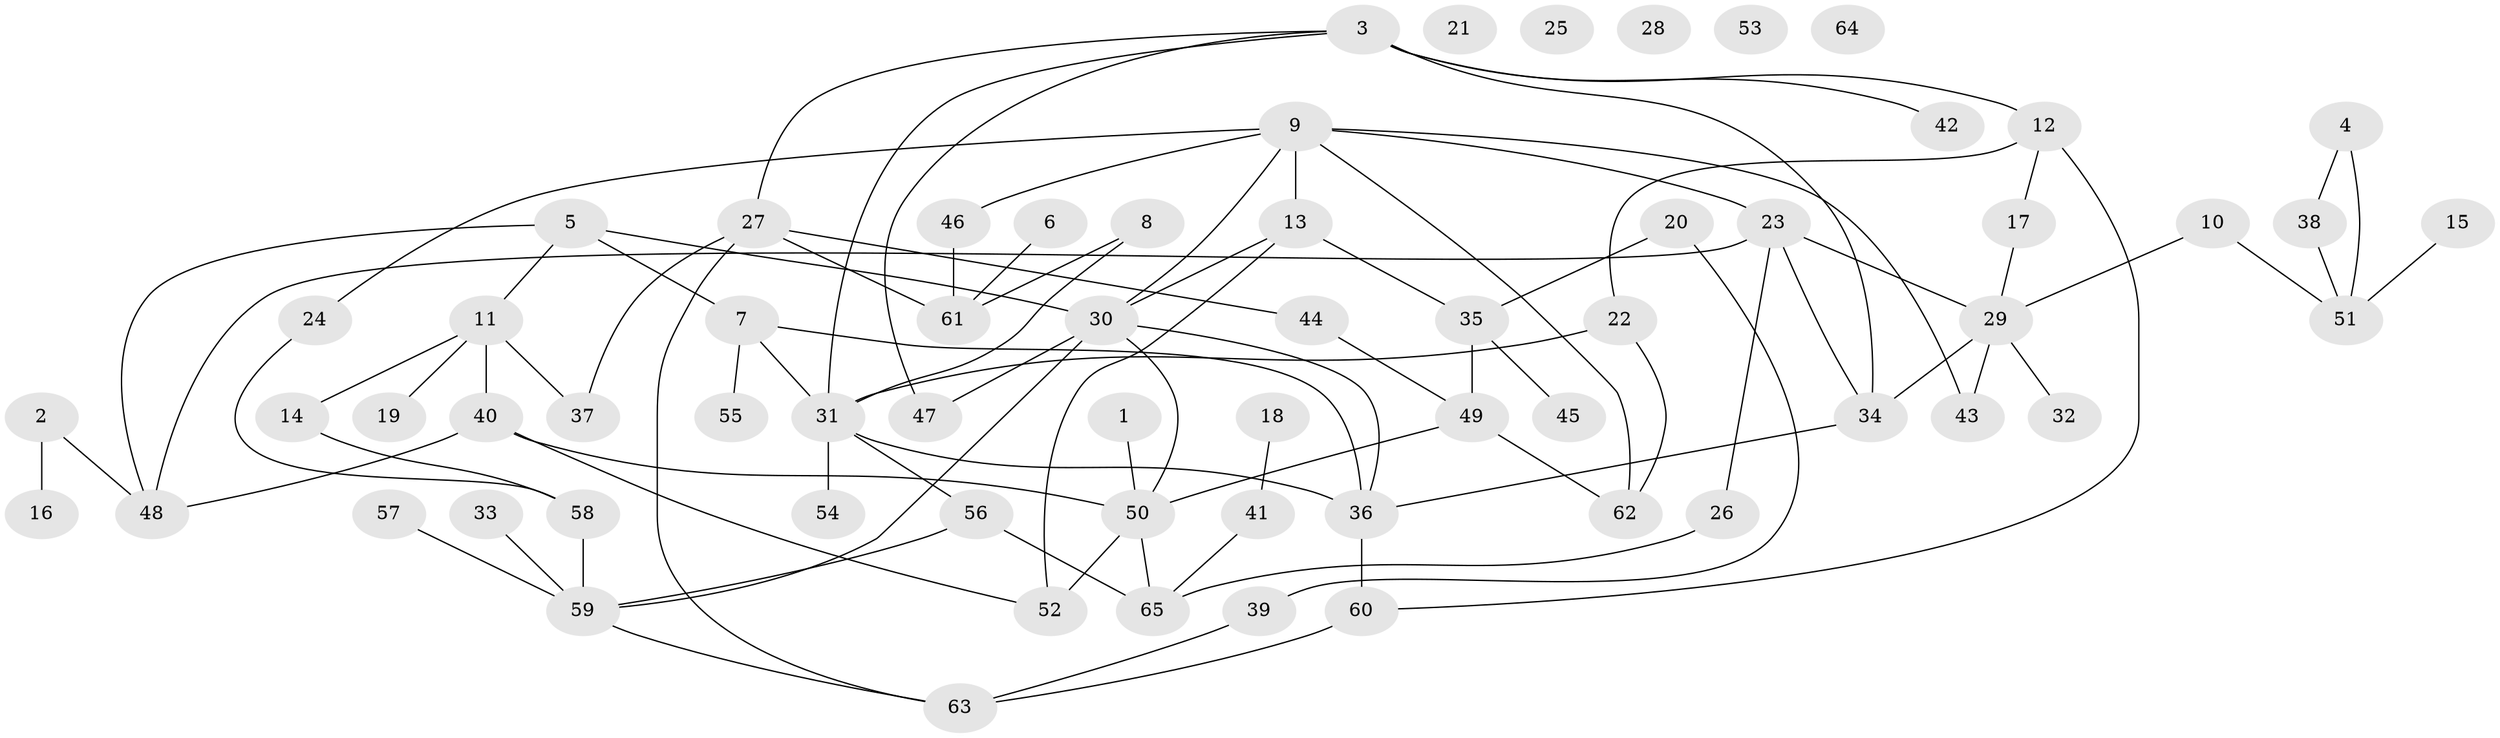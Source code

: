 // coarse degree distribution, {1: 0.28888888888888886, 17: 0.022222222222222223, 4: 0.13333333333333333, 3: 0.06666666666666667, 7: 0.044444444444444446, 6: 0.06666666666666667, 8: 0.022222222222222223, 2: 0.2222222222222222, 0: 0.1111111111111111, 5: 0.022222222222222223}
// Generated by graph-tools (version 1.1) at 2025/16/03/04/25 18:16:34]
// undirected, 65 vertices, 91 edges
graph export_dot {
graph [start="1"]
  node [color=gray90,style=filled];
  1;
  2;
  3;
  4;
  5;
  6;
  7;
  8;
  9;
  10;
  11;
  12;
  13;
  14;
  15;
  16;
  17;
  18;
  19;
  20;
  21;
  22;
  23;
  24;
  25;
  26;
  27;
  28;
  29;
  30;
  31;
  32;
  33;
  34;
  35;
  36;
  37;
  38;
  39;
  40;
  41;
  42;
  43;
  44;
  45;
  46;
  47;
  48;
  49;
  50;
  51;
  52;
  53;
  54;
  55;
  56;
  57;
  58;
  59;
  60;
  61;
  62;
  63;
  64;
  65;
  1 -- 50;
  2 -- 16;
  2 -- 48;
  3 -- 12;
  3 -- 27;
  3 -- 31;
  3 -- 34;
  3 -- 42;
  3 -- 47;
  4 -- 38;
  4 -- 51;
  5 -- 7;
  5 -- 11;
  5 -- 30;
  5 -- 48;
  6 -- 61;
  7 -- 31;
  7 -- 36;
  7 -- 55;
  8 -- 31;
  8 -- 61;
  9 -- 13;
  9 -- 23;
  9 -- 24;
  9 -- 30;
  9 -- 43;
  9 -- 46;
  9 -- 62;
  10 -- 29;
  10 -- 51;
  11 -- 14;
  11 -- 19;
  11 -- 37;
  11 -- 40;
  12 -- 17;
  12 -- 22;
  12 -- 60;
  13 -- 30;
  13 -- 35;
  13 -- 52;
  14 -- 58;
  15 -- 51;
  17 -- 29;
  18 -- 41;
  20 -- 35;
  20 -- 39;
  22 -- 31;
  22 -- 62;
  23 -- 26;
  23 -- 29;
  23 -- 34;
  23 -- 48;
  24 -- 58;
  26 -- 65;
  27 -- 37;
  27 -- 44;
  27 -- 61;
  27 -- 63;
  29 -- 32;
  29 -- 34;
  29 -- 43;
  30 -- 36;
  30 -- 47;
  30 -- 50;
  30 -- 59;
  31 -- 36;
  31 -- 54;
  31 -- 56;
  33 -- 59;
  34 -- 36;
  35 -- 45;
  35 -- 49;
  36 -- 60;
  38 -- 51;
  39 -- 63;
  40 -- 48;
  40 -- 50;
  40 -- 52;
  41 -- 65;
  44 -- 49;
  46 -- 61;
  49 -- 50;
  49 -- 62;
  50 -- 52;
  50 -- 65;
  56 -- 59;
  56 -- 65;
  57 -- 59;
  58 -- 59;
  59 -- 63;
  60 -- 63;
}
